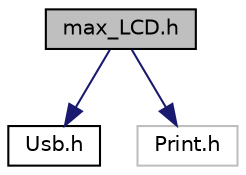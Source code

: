 digraph "max_LCD.h"
{
  edge [fontname="Helvetica",fontsize="10",labelfontname="Helvetica",labelfontsize="10"];
  node [fontname="Helvetica",fontsize="10",shape=record];
  Node1 [label="max_LCD.h",height=0.2,width=0.4,color="black", fillcolor="grey75", style="filled" fontcolor="black"];
  Node1 -> Node2 [color="midnightblue",fontsize="10",style="solid",fontname="Helvetica"];
  Node2 [label="Usb.h",height=0.2,width=0.4,color="black", fillcolor="white", style="filled",URL="$_usb_8h.html"];
  Node1 -> Node3 [color="midnightblue",fontsize="10",style="solid",fontname="Helvetica"];
  Node3 [label="Print.h",height=0.2,width=0.4,color="grey75", fillcolor="white", style="filled"];
}
